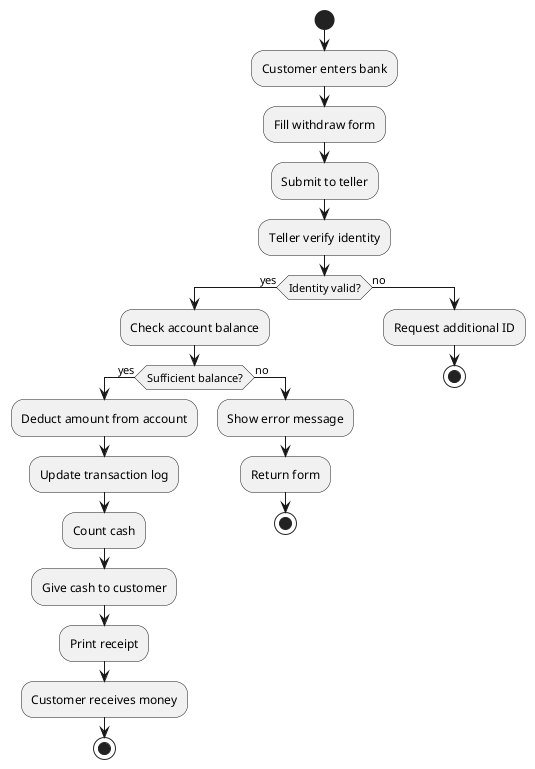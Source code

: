 @startuml Banking - Withdraw Money

start

:Customer enters bank;
:Fill withdraw form;
:Submit to teller;

:Teller verify identity;

if (Identity valid?) then (yes)
    :Check account balance;

    if (Sufficient balance?) then (yes)
        :Deduct amount from account;
        :Update transaction log;
        :Count cash;
        :Give cash to customer;
        :Print receipt;
        :Customer receives money;
        stop
    else (no)
        :Show error message;
        :Return form;
        stop
    endif
else (no)
    :Request additional ID;
    stop
endif

@enduml
